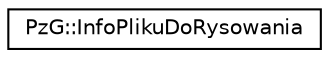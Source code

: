 digraph "Graphical Class Hierarchy"
{
  edge [fontname="Helvetica",fontsize="10",labelfontname="Helvetica",labelfontsize="10"];
  node [fontname="Helvetica",fontsize="10",shape=record];
  rankdir="LR";
  Node0 [label="PzG::InfoPlikuDoRysowania",height=0.2,width=0.4,color="black", fillcolor="white", style="filled",URL="$classPzG_1_1InfoPlikuDoRysowania.html",tooltip="Zestaw informacji dotyczący pliku i sposobu rysowania. "];
}
